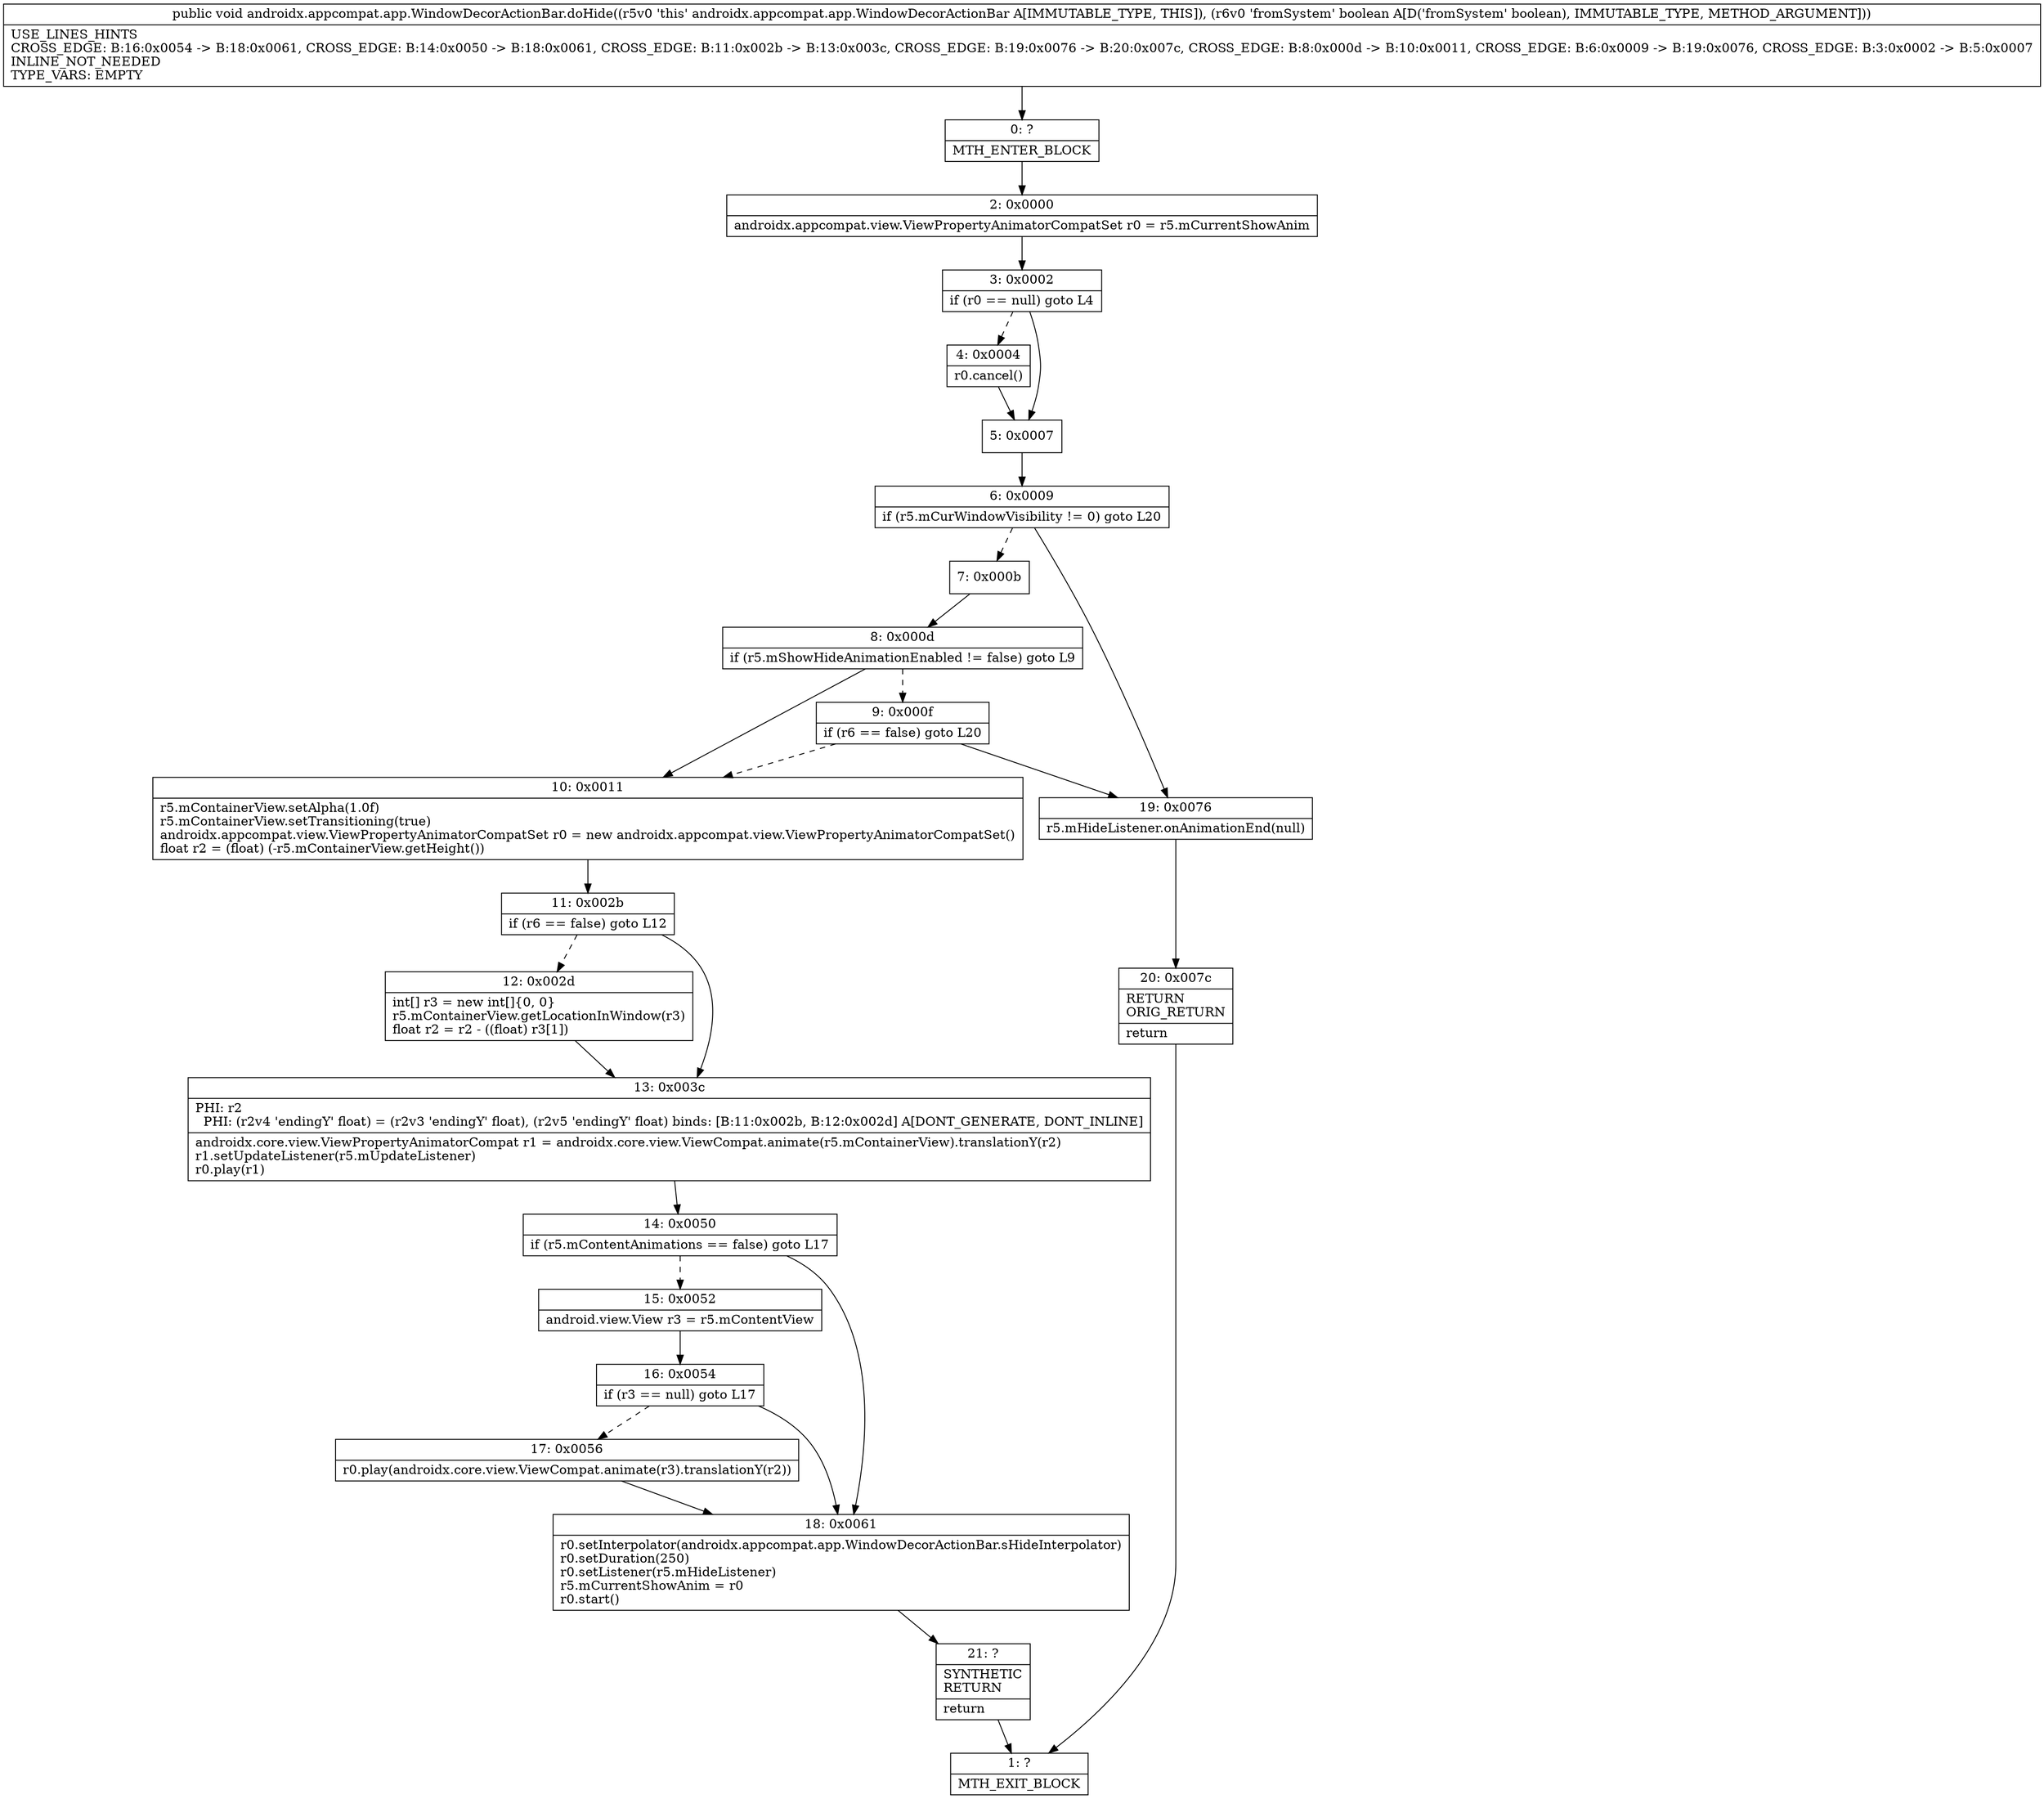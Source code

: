 digraph "CFG forandroidx.appcompat.app.WindowDecorActionBar.doHide(Z)V" {
Node_0 [shape=record,label="{0\:\ ?|MTH_ENTER_BLOCK\l}"];
Node_2 [shape=record,label="{2\:\ 0x0000|androidx.appcompat.view.ViewPropertyAnimatorCompatSet r0 = r5.mCurrentShowAnim\l}"];
Node_3 [shape=record,label="{3\:\ 0x0002|if (r0 == null) goto L4\l}"];
Node_4 [shape=record,label="{4\:\ 0x0004|r0.cancel()\l}"];
Node_5 [shape=record,label="{5\:\ 0x0007}"];
Node_6 [shape=record,label="{6\:\ 0x0009|if (r5.mCurWindowVisibility != 0) goto L20\l}"];
Node_7 [shape=record,label="{7\:\ 0x000b}"];
Node_8 [shape=record,label="{8\:\ 0x000d|if (r5.mShowHideAnimationEnabled != false) goto L9\l}"];
Node_9 [shape=record,label="{9\:\ 0x000f|if (r6 == false) goto L20\l}"];
Node_10 [shape=record,label="{10\:\ 0x0011|r5.mContainerView.setAlpha(1.0f)\lr5.mContainerView.setTransitioning(true)\landroidx.appcompat.view.ViewPropertyAnimatorCompatSet r0 = new androidx.appcompat.view.ViewPropertyAnimatorCompatSet()\lfloat r2 = (float) (\-r5.mContainerView.getHeight())\l}"];
Node_11 [shape=record,label="{11\:\ 0x002b|if (r6 == false) goto L12\l}"];
Node_12 [shape=record,label="{12\:\ 0x002d|int[] r3 = new int[]\{0, 0\}\lr5.mContainerView.getLocationInWindow(r3)\lfloat r2 = r2 \- ((float) r3[1])\l}"];
Node_13 [shape=record,label="{13\:\ 0x003c|PHI: r2 \l  PHI: (r2v4 'endingY' float) = (r2v3 'endingY' float), (r2v5 'endingY' float) binds: [B:11:0x002b, B:12:0x002d] A[DONT_GENERATE, DONT_INLINE]\l|androidx.core.view.ViewPropertyAnimatorCompat r1 = androidx.core.view.ViewCompat.animate(r5.mContainerView).translationY(r2)\lr1.setUpdateListener(r5.mUpdateListener)\lr0.play(r1)\l}"];
Node_14 [shape=record,label="{14\:\ 0x0050|if (r5.mContentAnimations == false) goto L17\l}"];
Node_15 [shape=record,label="{15\:\ 0x0052|android.view.View r3 = r5.mContentView\l}"];
Node_16 [shape=record,label="{16\:\ 0x0054|if (r3 == null) goto L17\l}"];
Node_17 [shape=record,label="{17\:\ 0x0056|r0.play(androidx.core.view.ViewCompat.animate(r3).translationY(r2))\l}"];
Node_18 [shape=record,label="{18\:\ 0x0061|r0.setInterpolator(androidx.appcompat.app.WindowDecorActionBar.sHideInterpolator)\lr0.setDuration(250)\lr0.setListener(r5.mHideListener)\lr5.mCurrentShowAnim = r0\lr0.start()\l}"];
Node_21 [shape=record,label="{21\:\ ?|SYNTHETIC\lRETURN\l|return\l}"];
Node_1 [shape=record,label="{1\:\ ?|MTH_EXIT_BLOCK\l}"];
Node_19 [shape=record,label="{19\:\ 0x0076|r5.mHideListener.onAnimationEnd(null)\l}"];
Node_20 [shape=record,label="{20\:\ 0x007c|RETURN\lORIG_RETURN\l|return\l}"];
MethodNode[shape=record,label="{public void androidx.appcompat.app.WindowDecorActionBar.doHide((r5v0 'this' androidx.appcompat.app.WindowDecorActionBar A[IMMUTABLE_TYPE, THIS]), (r6v0 'fromSystem' boolean A[D('fromSystem' boolean), IMMUTABLE_TYPE, METHOD_ARGUMENT]))  | USE_LINES_HINTS\lCROSS_EDGE: B:16:0x0054 \-\> B:18:0x0061, CROSS_EDGE: B:14:0x0050 \-\> B:18:0x0061, CROSS_EDGE: B:11:0x002b \-\> B:13:0x003c, CROSS_EDGE: B:19:0x0076 \-\> B:20:0x007c, CROSS_EDGE: B:8:0x000d \-\> B:10:0x0011, CROSS_EDGE: B:6:0x0009 \-\> B:19:0x0076, CROSS_EDGE: B:3:0x0002 \-\> B:5:0x0007\lINLINE_NOT_NEEDED\lTYPE_VARS: EMPTY\l}"];
MethodNode -> Node_0;Node_0 -> Node_2;
Node_2 -> Node_3;
Node_3 -> Node_4[style=dashed];
Node_3 -> Node_5;
Node_4 -> Node_5;
Node_5 -> Node_6;
Node_6 -> Node_7[style=dashed];
Node_6 -> Node_19;
Node_7 -> Node_8;
Node_8 -> Node_9[style=dashed];
Node_8 -> Node_10;
Node_9 -> Node_10[style=dashed];
Node_9 -> Node_19;
Node_10 -> Node_11;
Node_11 -> Node_12[style=dashed];
Node_11 -> Node_13;
Node_12 -> Node_13;
Node_13 -> Node_14;
Node_14 -> Node_15[style=dashed];
Node_14 -> Node_18;
Node_15 -> Node_16;
Node_16 -> Node_17[style=dashed];
Node_16 -> Node_18;
Node_17 -> Node_18;
Node_18 -> Node_21;
Node_21 -> Node_1;
Node_19 -> Node_20;
Node_20 -> Node_1;
}

